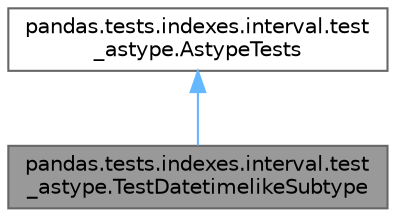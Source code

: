 digraph "pandas.tests.indexes.interval.test_astype.TestDatetimelikeSubtype"
{
 // LATEX_PDF_SIZE
  bgcolor="transparent";
  edge [fontname=Helvetica,fontsize=10,labelfontname=Helvetica,labelfontsize=10];
  node [fontname=Helvetica,fontsize=10,shape=box,height=0.2,width=0.4];
  Node1 [id="Node000001",label="pandas.tests.indexes.interval.test\l_astype.TestDatetimelikeSubtype",height=0.2,width=0.4,color="gray40", fillcolor="grey60", style="filled", fontcolor="black",tooltip=" "];
  Node2 -> Node1 [id="edge2_Node000001_Node000002",dir="back",color="steelblue1",style="solid",tooltip=" "];
  Node2 [id="Node000002",label="pandas.tests.indexes.interval.test\l_astype.AstypeTests",height=0.2,width=0.4,color="gray40", fillcolor="white", style="filled",URL="$d1/d78/classpandas_1_1tests_1_1indexes_1_1interval_1_1test__astype_1_1AstypeTests.html",tooltip=" "];
}
